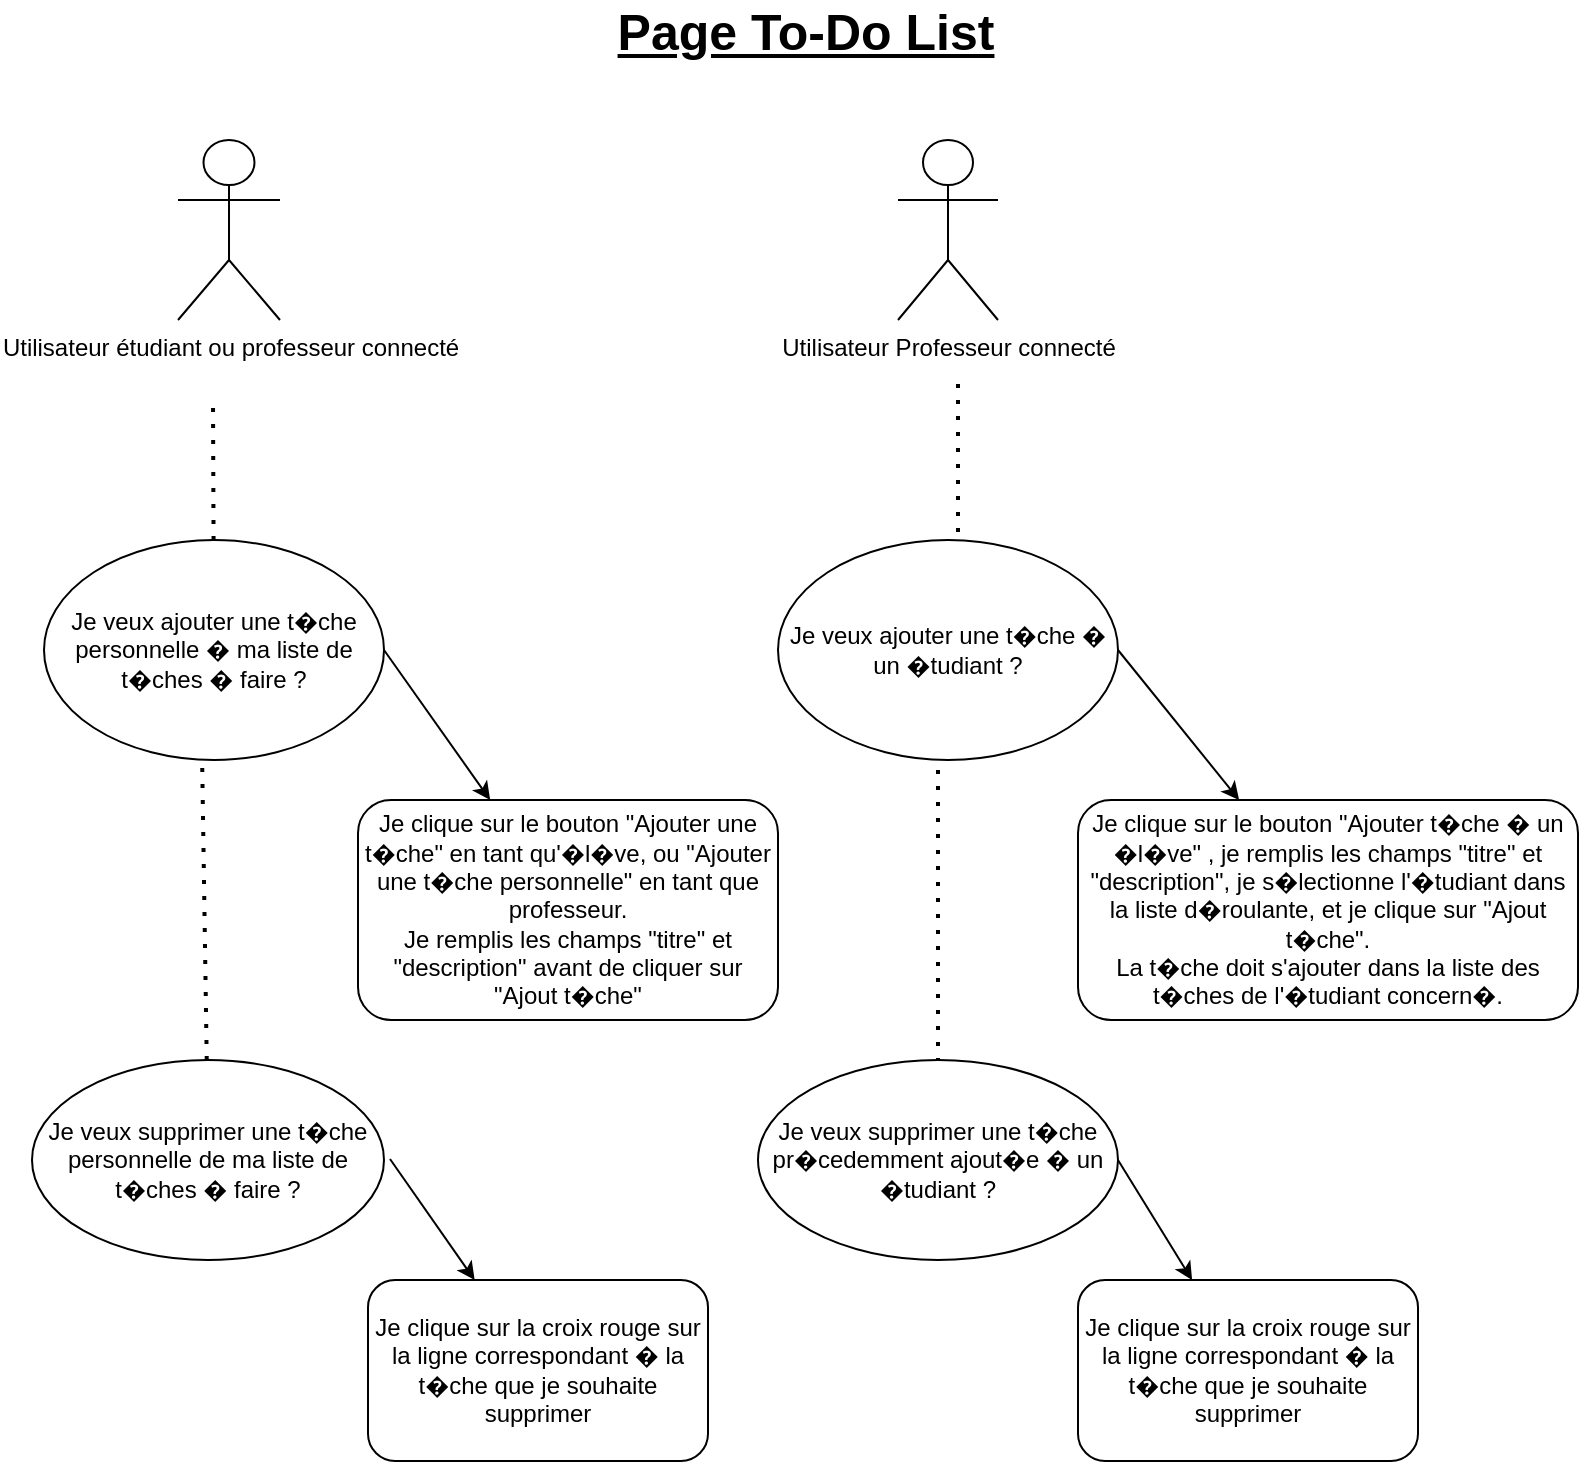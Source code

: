 <mxfile version="16.4.3" type="github"><diagram id="jRvAUsb0na3ashg_Dx0C" name="Page-1"><mxGraphModel dx="1422" dy="762" grid="1" gridSize="10" guides="1" tooltips="1" connect="1" arrows="1" fold="1" page="1" pageScale="1" pageWidth="1169" pageHeight="827" math="0" shadow="0"><root><mxCell id="0"/><mxCell id="1" parent="0"/><mxCell id="PSuK7ThoPwL-SlxA23KJ-1" value="&lt;font style=&quot;font-size: 25px&quot;&gt;&lt;font style=&quot;font-size: 25px&quot;&gt;&lt;u&gt;&lt;b&gt;Page To-Do List&lt;/b&gt;&lt;/u&gt;&lt;/font&gt;&lt;br&gt;&lt;/font&gt;" style="text;html=1;strokeColor=none;fillColor=none;align=center;verticalAlign=middle;whiteSpace=wrap;rounded=0;" vertex="1" parent="1"><mxGeometry x="360" y="10" width="450" height="30" as="geometry"/></mxCell><mxCell id="PSuK7ThoPwL-SlxA23KJ-2" value="Utilisateur Professeur connecté" style="shape=umlActor;verticalLabelPosition=bottom;verticalAlign=top;html=1;outlineConnect=0;" vertex="1" parent="1"><mxGeometry x="631" y="80" width="50" height="90" as="geometry"/></mxCell><mxCell id="PSuK7ThoPwL-SlxA23KJ-3" value="Utilisateur étudiant ou professeur connecté" style="shape=umlActor;verticalLabelPosition=bottom;verticalAlign=top;html=1;outlineConnect=0;" vertex="1" parent="1"><mxGeometry x="271" y="80" width="51" height="90" as="geometry"/></mxCell><mxCell id="PSuK7ThoPwL-SlxA23KJ-4" value="" style="endArrow=classic;html=1;rounded=0;exitX=1;exitY=0.5;exitDx=0;exitDy=0;" edge="1" parent="1" source="PSuK7ThoPwL-SlxA23KJ-12" target="PSuK7ThoPwL-SlxA23KJ-5"><mxGeometry width="50" height="50" relative="1" as="geometry"><mxPoint x="321" y="490" as="sourcePoint"/><mxPoint x="501" y="405" as="targetPoint"/></mxGeometry></mxCell><mxCell id="PSuK7ThoPwL-SlxA23KJ-5" value="Je clique sur le bouton &quot;Ajouter une t�che&quot; en tant qu'�l�ve, ou &quot;Ajouter une t�che personnelle&quot; en tant que professeur.&lt;br&gt;Je remplis les champs &quot;titre&quot; et &quot;description&quot; avant de cliquer sur &quot;Ajout t�che&quot;" style="rounded=1;whiteSpace=wrap;html=1;" vertex="1" parent="1"><mxGeometry x="361" y="410" width="210" height="110" as="geometry"/></mxCell><mxCell id="PSuK7ThoPwL-SlxA23KJ-6" value="" style="endArrow=none;dashed=1;html=1;dashPattern=1 3;strokeWidth=2;rounded=0;entryX=0.465;entryY=0.991;entryDx=0;entryDy=0;entryPerimeter=0;" edge="1" parent="1" source="PSuK7ThoPwL-SlxA23KJ-7" target="PSuK7ThoPwL-SlxA23KJ-12"><mxGeometry width="50" height="50" relative="1" as="geometry"><mxPoint x="291" y="540" as="sourcePoint"/><mxPoint x="291" y="460" as="targetPoint"/></mxGeometry></mxCell><mxCell id="PSuK7ThoPwL-SlxA23KJ-7" value="Je veux supprimer une t�che personnelle de ma liste de t�ches � faire ?" style="ellipse;whiteSpace=wrap;html=1;" vertex="1" parent="1"><mxGeometry x="198" y="540" width="176" height="100" as="geometry"/></mxCell><mxCell id="PSuK7ThoPwL-SlxA23KJ-8" value="" style="endArrow=classic;html=1;rounded=0;exitX=1;exitY=0.5;exitDx=0;exitDy=0;" edge="1" parent="1" target="PSuK7ThoPwL-SlxA23KJ-9"><mxGeometry width="50" height="50" relative="1" as="geometry"><mxPoint x="377" y="589.5" as="sourcePoint"/><mxPoint x="477" y="589.5" as="targetPoint"/></mxGeometry></mxCell><mxCell id="PSuK7ThoPwL-SlxA23KJ-9" value="Je clique sur la croix rouge sur la ligne correspondant � la t�che que je souhaite supprimer" style="rounded=1;whiteSpace=wrap;html=1;" vertex="1" parent="1"><mxGeometry x="366" y="650" width="170" height="90.5" as="geometry"/></mxCell><mxCell id="PSuK7ThoPwL-SlxA23KJ-10" value="" style="endArrow=none;dashed=1;html=1;dashPattern=1 3;strokeWidth=2;rounded=0;startArrow=none;" edge="1" parent="1" source="PSuK7ThoPwL-SlxA23KJ-12"><mxGeometry width="50" height="50" relative="1" as="geometry"><mxPoint x="288.5" y="350" as="sourcePoint"/><mxPoint x="288.5" y="210" as="targetPoint"/></mxGeometry></mxCell><mxCell id="PSuK7ThoPwL-SlxA23KJ-11" value="" style="endArrow=none;dashed=1;html=1;dashPattern=1 3;strokeWidth=2;rounded=0;" edge="1" parent="1"><mxGeometry width="50" height="50" relative="1" as="geometry"><mxPoint x="661" y="300" as="sourcePoint"/><mxPoint x="661" y="200" as="targetPoint"/></mxGeometry></mxCell><mxCell id="PSuK7ThoPwL-SlxA23KJ-12" value="Je veux ajouter une t�che personnelle � ma liste de t�ches � faire ?" style="ellipse;whiteSpace=wrap;html=1;" vertex="1" parent="1"><mxGeometry x="204" y="280" width="170" height="110" as="geometry"/></mxCell><mxCell id="PSuK7ThoPwL-SlxA23KJ-13" value="" style="endArrow=classic;html=1;rounded=0;exitX=1;exitY=0.5;exitDx=0;exitDy=0;" edge="1" parent="1" source="PSuK7ThoPwL-SlxA23KJ-18" target="PSuK7ThoPwL-SlxA23KJ-14"><mxGeometry width="50" height="50" relative="1" as="geometry"><mxPoint x="811.95" y="370" as="sourcePoint"/><mxPoint x="938.95" y="440" as="targetPoint"/></mxGeometry></mxCell><mxCell id="PSuK7ThoPwL-SlxA23KJ-14" value="Je clique sur le bouton &quot;Ajouter t�che � un �l�ve&quot; , je remplis les champs &quot;titre&quot; et &quot;description&quot;, je s�lectionne l'�tudiant dans la liste d�roulante, et je clique sur &quot;Ajout t�che&quot;.&lt;br&gt;La t�che doit s'ajouter dans la liste des t�ches de l'�tudiant concern�." style="rounded=1;whiteSpace=wrap;html=1;" vertex="1" parent="1"><mxGeometry x="721" y="410" width="250" height="110" as="geometry"/></mxCell><mxCell id="PSuK7ThoPwL-SlxA23KJ-15" value="" style="endArrow=none;dashed=1;html=1;dashPattern=1 3;strokeWidth=2;rounded=0;entryX=0.465;entryY=0.991;entryDx=0;entryDy=0;entryPerimeter=0;" edge="1" parent="1"><mxGeometry width="50" height="50" relative="1" as="geometry"><mxPoint x="651" y="541" as="sourcePoint"/><mxPoint x="651" y="390" as="targetPoint"/></mxGeometry></mxCell><mxCell id="PSuK7ThoPwL-SlxA23KJ-16" value="" style="endArrow=classic;html=1;rounded=0;exitX=1;exitY=0.5;exitDx=0;exitDy=0;" edge="1" parent="1" source="PSuK7ThoPwL-SlxA23KJ-19" target="PSuK7ThoPwL-SlxA23KJ-17"><mxGeometry width="50" height="50" relative="1" as="geometry"><mxPoint x="814.95" y="624.5" as="sourcePoint"/><mxPoint x="914.95" y="624.5" as="targetPoint"/></mxGeometry></mxCell><mxCell id="PSuK7ThoPwL-SlxA23KJ-17" value="Je clique sur la croix rouge sur la ligne correspondant � la t�che que je souhaite supprimer" style="rounded=1;whiteSpace=wrap;html=1;" vertex="1" parent="1"><mxGeometry x="721" y="650" width="170" height="90.5" as="geometry"/></mxCell><mxCell id="PSuK7ThoPwL-SlxA23KJ-18" value="Je veux ajouter une t�che � un �tudiant ?" style="ellipse;whiteSpace=wrap;html=1;" vertex="1" parent="1"><mxGeometry x="571" y="280" width="170" height="110" as="geometry"/></mxCell><mxCell id="PSuK7ThoPwL-SlxA23KJ-19" value="Je veux supprimer une t�che pr�cedemment ajout�e � un �tudiant ?" style="ellipse;whiteSpace=wrap;html=1;" vertex="1" parent="1"><mxGeometry x="561" y="540" width="180" height="100" as="geometry"/></mxCell></root></mxGraphModel></diagram></mxfile>